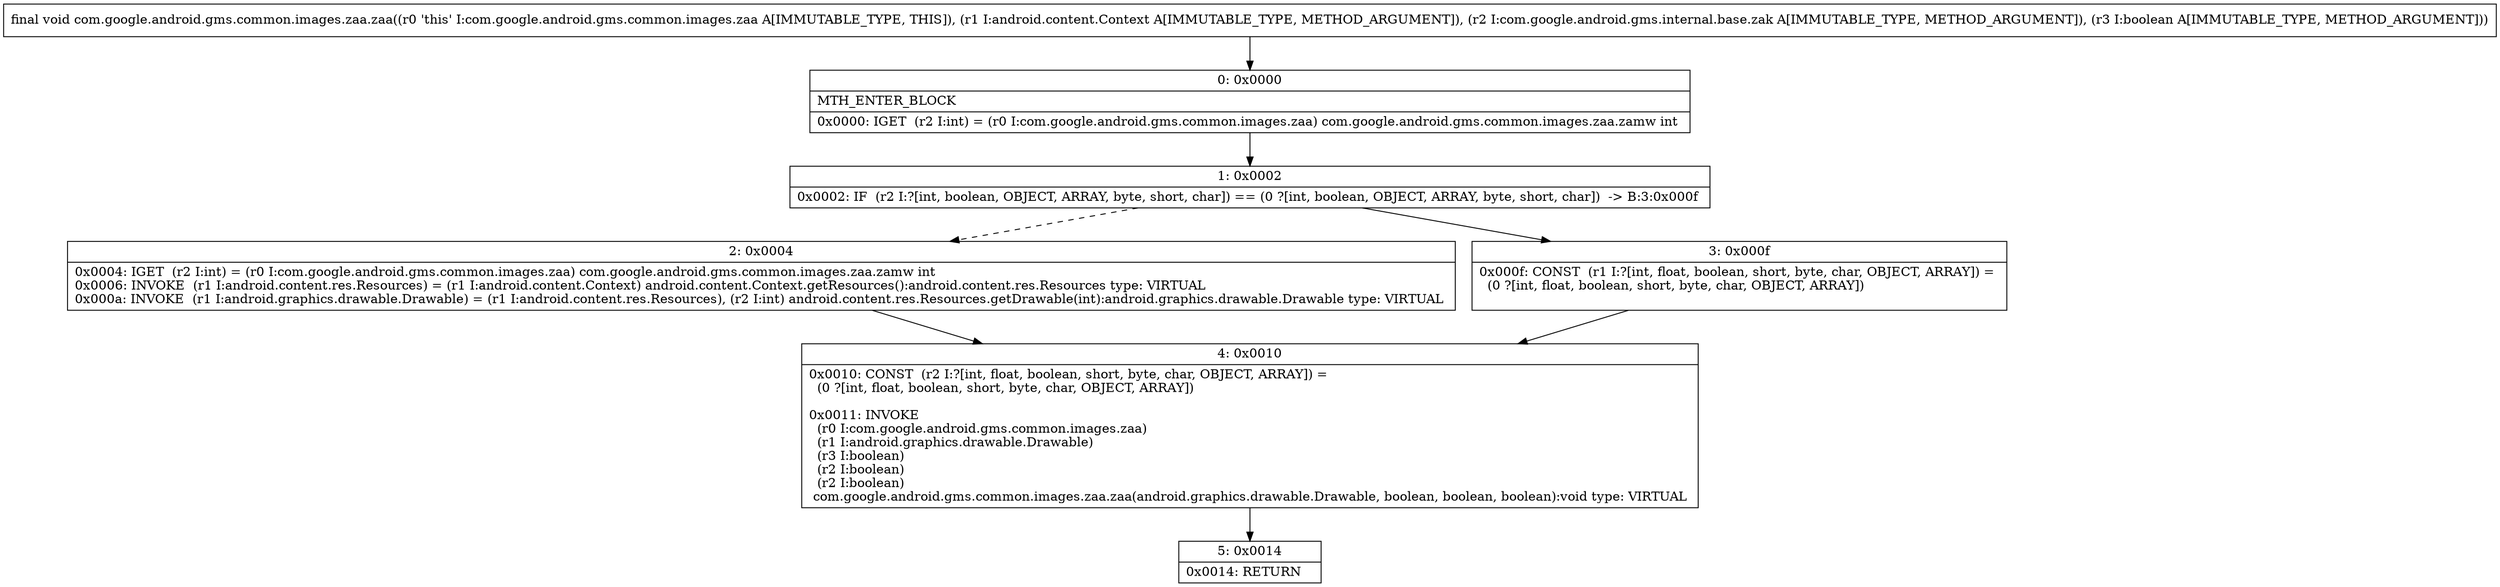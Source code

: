 digraph "CFG forcom.google.android.gms.common.images.zaa.zaa(Landroid\/content\/Context;Lcom\/google\/android\/gms\/internal\/base\/zak;Z)V" {
Node_0 [shape=record,label="{0\:\ 0x0000|MTH_ENTER_BLOCK\l|0x0000: IGET  (r2 I:int) = (r0 I:com.google.android.gms.common.images.zaa) com.google.android.gms.common.images.zaa.zamw int \l}"];
Node_1 [shape=record,label="{1\:\ 0x0002|0x0002: IF  (r2 I:?[int, boolean, OBJECT, ARRAY, byte, short, char]) == (0 ?[int, boolean, OBJECT, ARRAY, byte, short, char])  \-\> B:3:0x000f \l}"];
Node_2 [shape=record,label="{2\:\ 0x0004|0x0004: IGET  (r2 I:int) = (r0 I:com.google.android.gms.common.images.zaa) com.google.android.gms.common.images.zaa.zamw int \l0x0006: INVOKE  (r1 I:android.content.res.Resources) = (r1 I:android.content.Context) android.content.Context.getResources():android.content.res.Resources type: VIRTUAL \l0x000a: INVOKE  (r1 I:android.graphics.drawable.Drawable) = (r1 I:android.content.res.Resources), (r2 I:int) android.content.res.Resources.getDrawable(int):android.graphics.drawable.Drawable type: VIRTUAL \l}"];
Node_3 [shape=record,label="{3\:\ 0x000f|0x000f: CONST  (r1 I:?[int, float, boolean, short, byte, char, OBJECT, ARRAY]) = \l  (0 ?[int, float, boolean, short, byte, char, OBJECT, ARRAY])\l \l}"];
Node_4 [shape=record,label="{4\:\ 0x0010|0x0010: CONST  (r2 I:?[int, float, boolean, short, byte, char, OBJECT, ARRAY]) = \l  (0 ?[int, float, boolean, short, byte, char, OBJECT, ARRAY])\l \l0x0011: INVOKE  \l  (r0 I:com.google.android.gms.common.images.zaa)\l  (r1 I:android.graphics.drawable.Drawable)\l  (r3 I:boolean)\l  (r2 I:boolean)\l  (r2 I:boolean)\l com.google.android.gms.common.images.zaa.zaa(android.graphics.drawable.Drawable, boolean, boolean, boolean):void type: VIRTUAL \l}"];
Node_5 [shape=record,label="{5\:\ 0x0014|0x0014: RETURN   \l}"];
MethodNode[shape=record,label="{final void com.google.android.gms.common.images.zaa.zaa((r0 'this' I:com.google.android.gms.common.images.zaa A[IMMUTABLE_TYPE, THIS]), (r1 I:android.content.Context A[IMMUTABLE_TYPE, METHOD_ARGUMENT]), (r2 I:com.google.android.gms.internal.base.zak A[IMMUTABLE_TYPE, METHOD_ARGUMENT]), (r3 I:boolean A[IMMUTABLE_TYPE, METHOD_ARGUMENT])) }"];
MethodNode -> Node_0;
Node_0 -> Node_1;
Node_1 -> Node_2[style=dashed];
Node_1 -> Node_3;
Node_2 -> Node_4;
Node_3 -> Node_4;
Node_4 -> Node_5;
}

